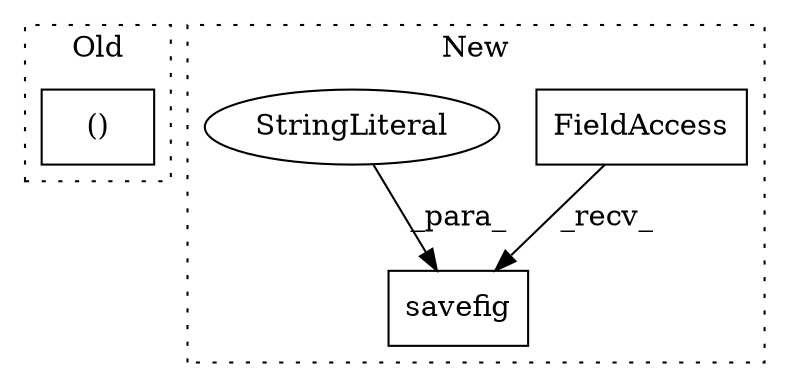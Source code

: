 digraph G {
subgraph cluster0 {
1 [label="()" a="106" s="4277" l="15" shape="box"];
label = "Old";
style="dotted";
}
subgraph cluster1 {
2 [label="savefig" a="32" s="3732,3762" l="8,1" shape="box"];
3 [label="FieldAccess" a="22" s="3728" l="3" shape="box"];
4 [label="StringLiteral" a="45" s="3751" l="7" shape="ellipse"];
label = "New";
style="dotted";
}
3 -> 2 [label="_recv_"];
4 -> 2 [label="_para_"];
}